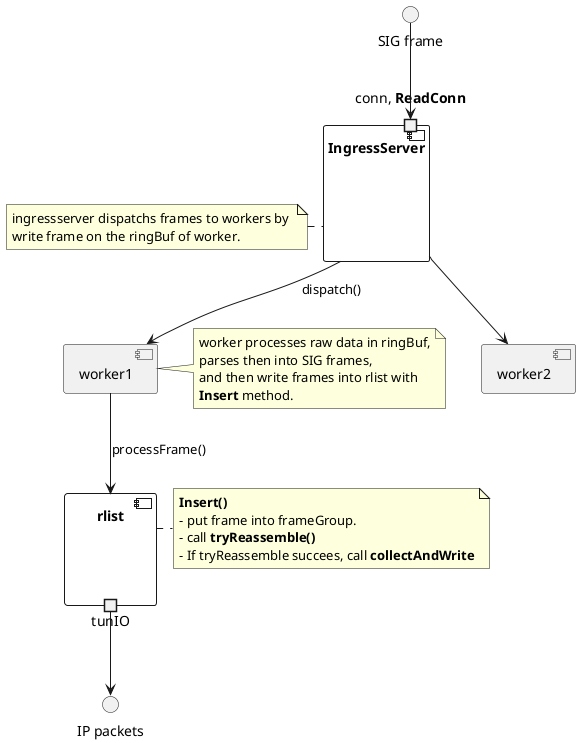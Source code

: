 @startuml recvFrame

component IngressServer{
    port "conn, **ReadConn**"
}
component worker1
component worker2
component rlist{
    portout tunIO
}
"SIG frame" --> "conn, **ReadConn**"

IngressServer --> worker1 :dispatch()
IngressServer --> worker2


note as RMdispatch
    ingressserver dispatchs frames to workers by 
    write frame on the ringBuf of worker. 
end note
RMdispatch . IngressServer




note as RMprocessFrame 
    worker processes raw data in ringBuf,
    parses then into SIG frames,
    and then write frames into rlist with 
    **Insert** method. 
end note

worker1 .right. RMprocessFrame
worker1 --> rlist : processFrame()

note as RMInsert
    **Insert()**
    - put frame into frameGroup. 
    - call **tryReassemble()**
    - If tryReassemble succees, call **collectAndWrite**
end note
rlist .right.  RMInsert

tunIO --> "IP packets"
@enduml
